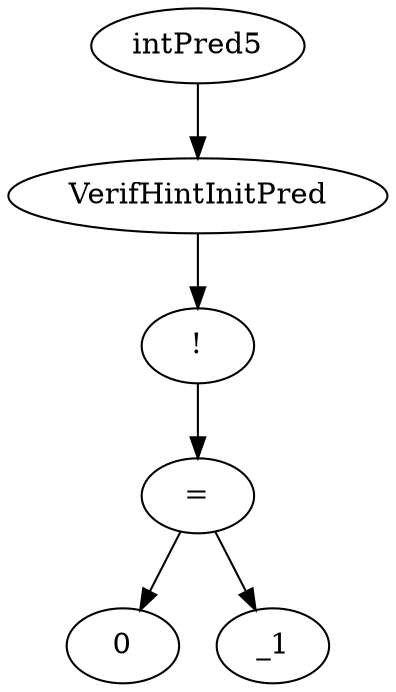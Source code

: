digraph dag {
0 [label="intPred5"];
1 [label="VerifHintInitPred"];
2 [label="!"];
3 [label="="];
4 [label="0"];
5 [label="_1"];
"0" -> "1"[label=""]
"1" -> "2"[label=""]
"2" -> "3"[label=""]
"3" -> "5"[label=""]
"3" -> "4"[label=""]
}
